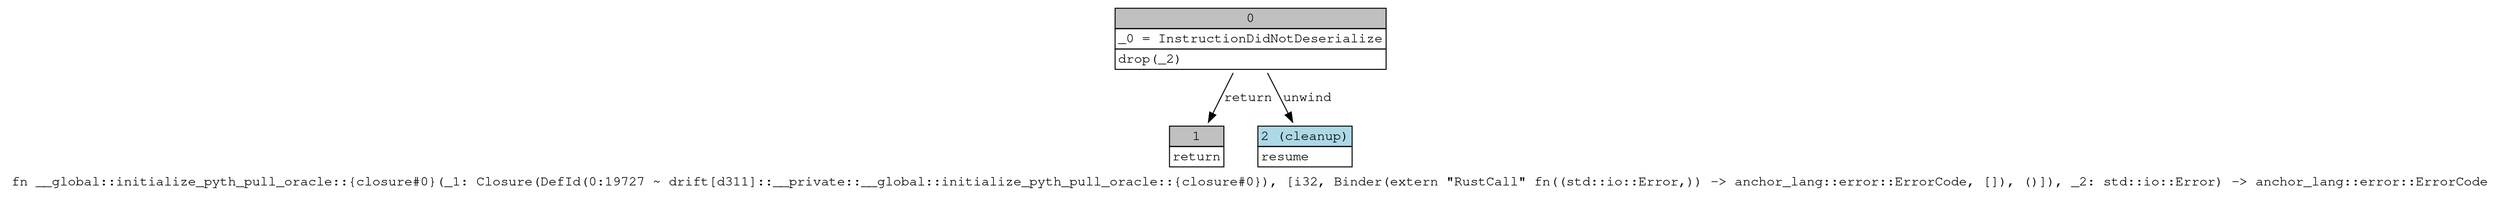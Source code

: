 digraph Mir_0_19727 {
    graph [fontname="Courier, monospace"];
    node [fontname="Courier, monospace"];
    edge [fontname="Courier, monospace"];
    label=<fn __global::initialize_pyth_pull_oracle::{closure#0}(_1: Closure(DefId(0:19727 ~ drift[d311]::__private::__global::initialize_pyth_pull_oracle::{closure#0}), [i32, Binder(extern &quot;RustCall&quot; fn((std::io::Error,)) -&gt; anchor_lang::error::ErrorCode, []), ()]), _2: std::io::Error) -&gt; anchor_lang::error::ErrorCode<br align="left"/>>;
    bb0__0_19727 [shape="none", label=<<table border="0" cellborder="1" cellspacing="0"><tr><td bgcolor="gray" align="center" colspan="1">0</td></tr><tr><td align="left" balign="left">_0 = InstructionDidNotDeserialize<br/></td></tr><tr><td align="left">drop(_2)</td></tr></table>>];
    bb1__0_19727 [shape="none", label=<<table border="0" cellborder="1" cellspacing="0"><tr><td bgcolor="gray" align="center" colspan="1">1</td></tr><tr><td align="left">return</td></tr></table>>];
    bb2__0_19727 [shape="none", label=<<table border="0" cellborder="1" cellspacing="0"><tr><td bgcolor="lightblue" align="center" colspan="1">2 (cleanup)</td></tr><tr><td align="left">resume</td></tr></table>>];
    bb0__0_19727 -> bb1__0_19727 [label="return"];
    bb0__0_19727 -> bb2__0_19727 [label="unwind"];
}

